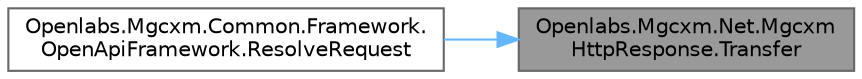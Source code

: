 digraph "Openlabs.Mgcxm.Net.MgcxmHttpResponse.Transfer"
{
 // LATEX_PDF_SIZE
  bgcolor="transparent";
  edge [fontname=Helvetica,fontsize=10,labelfontname=Helvetica,labelfontsize=10];
  node [fontname=Helvetica,fontsize=10,shape=box,height=0.2,width=0.4];
  rankdir="RL";
  Node1 [id="Node000001",label="Openlabs.Mgcxm.Net.Mgcxm\lHttpResponse.Transfer",height=0.2,width=0.4,color="gray40", fillcolor="grey60", style="filled", fontcolor="black",tooltip="Transfers the response to a HttpListenerResponse."];
  Node1 -> Node2 [id="edge3_Node000001_Node000002",dir="back",color="steelblue1",style="solid",tooltip=" "];
  Node2 [id="Node000002",label="Openlabs.Mgcxm.Common.Framework.\lOpenApiFramework.ResolveRequest",height=0.2,width=0.4,color="grey40", fillcolor="white", style="filled",URL="$class_openlabs_1_1_mgcxm_1_1_common_1_1_framework_1_1_open_api_framework.html#afeb966d592064e539348e827ab923e2d",tooltip=" "];
}
